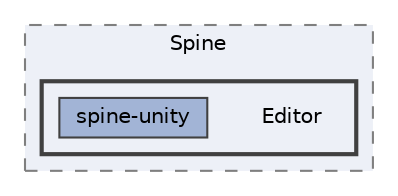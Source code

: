 digraph "external/spine-runtimes/spine-unity/Assets/Spine/Editor"
{
 // LATEX_PDF_SIZE
  bgcolor="transparent";
  edge [fontname=Helvetica,fontsize=10,labelfontname=Helvetica,labelfontsize=10];
  node [fontname=Helvetica,fontsize=10,shape=box,height=0.2,width=0.4];
  compound=true
  subgraph clusterdir_db965a9ef8844c370c23e06c37a269fc {
    graph [ bgcolor="#edf0f7", pencolor="grey50", label="Spine", fontname=Helvetica,fontsize=10 style="filled,dashed", URL="dir_db965a9ef8844c370c23e06c37a269fc.html",tooltip=""]
  subgraph clusterdir_bd703c1d096d24dab04e75ff848b31e1 {
    graph [ bgcolor="#edf0f7", pencolor="grey25", label="", fontname=Helvetica,fontsize=10 style="filled,bold", URL="dir_bd703c1d096d24dab04e75ff848b31e1.html",tooltip=""]
    dir_bd703c1d096d24dab04e75ff848b31e1 [shape=plaintext, label="Editor"];
  dir_6e0c9a26cc8cfa7c2633383e1e22a814 [label="spine-unity", fillcolor="#a2b4d6", color="grey25", style="filled", URL="dir_6e0c9a26cc8cfa7c2633383e1e22a814.html",tooltip=""];
  }
  }
}
